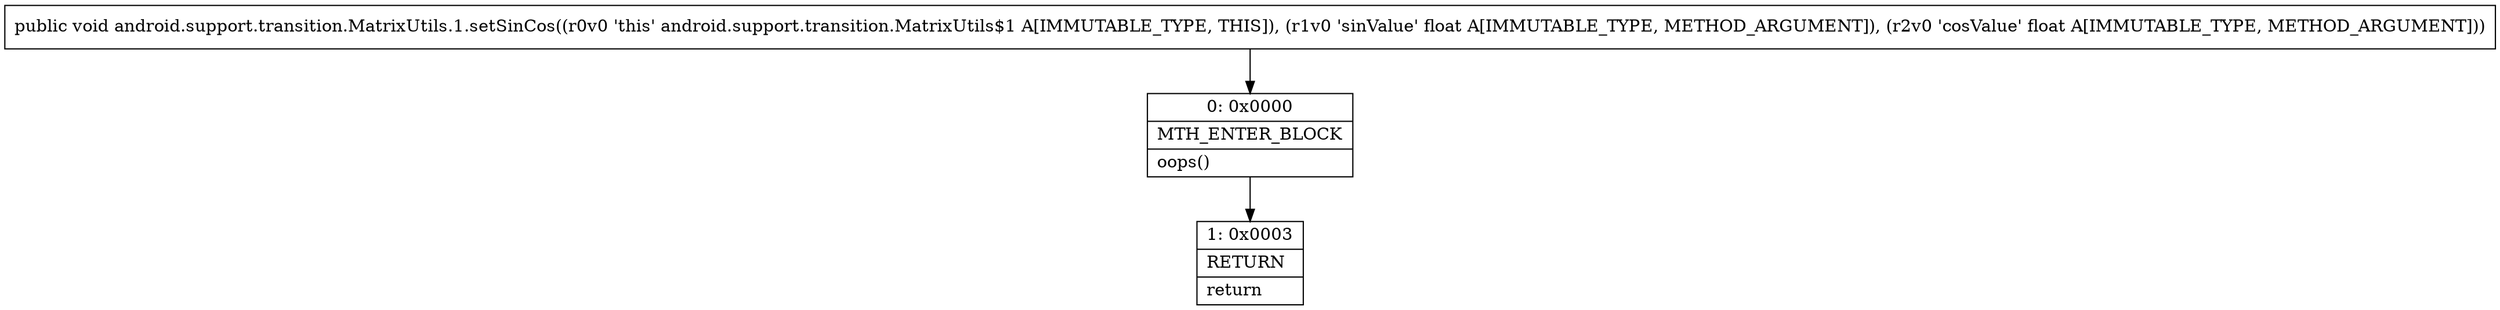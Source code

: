 digraph "CFG forandroid.support.transition.MatrixUtils.1.setSinCos(FF)V" {
Node_0 [shape=record,label="{0\:\ 0x0000|MTH_ENTER_BLOCK\l|oops()\l}"];
Node_1 [shape=record,label="{1\:\ 0x0003|RETURN\l|return\l}"];
MethodNode[shape=record,label="{public void android.support.transition.MatrixUtils.1.setSinCos((r0v0 'this' android.support.transition.MatrixUtils$1 A[IMMUTABLE_TYPE, THIS]), (r1v0 'sinValue' float A[IMMUTABLE_TYPE, METHOD_ARGUMENT]), (r2v0 'cosValue' float A[IMMUTABLE_TYPE, METHOD_ARGUMENT])) }"];
MethodNode -> Node_0;
Node_0 -> Node_1;
}


